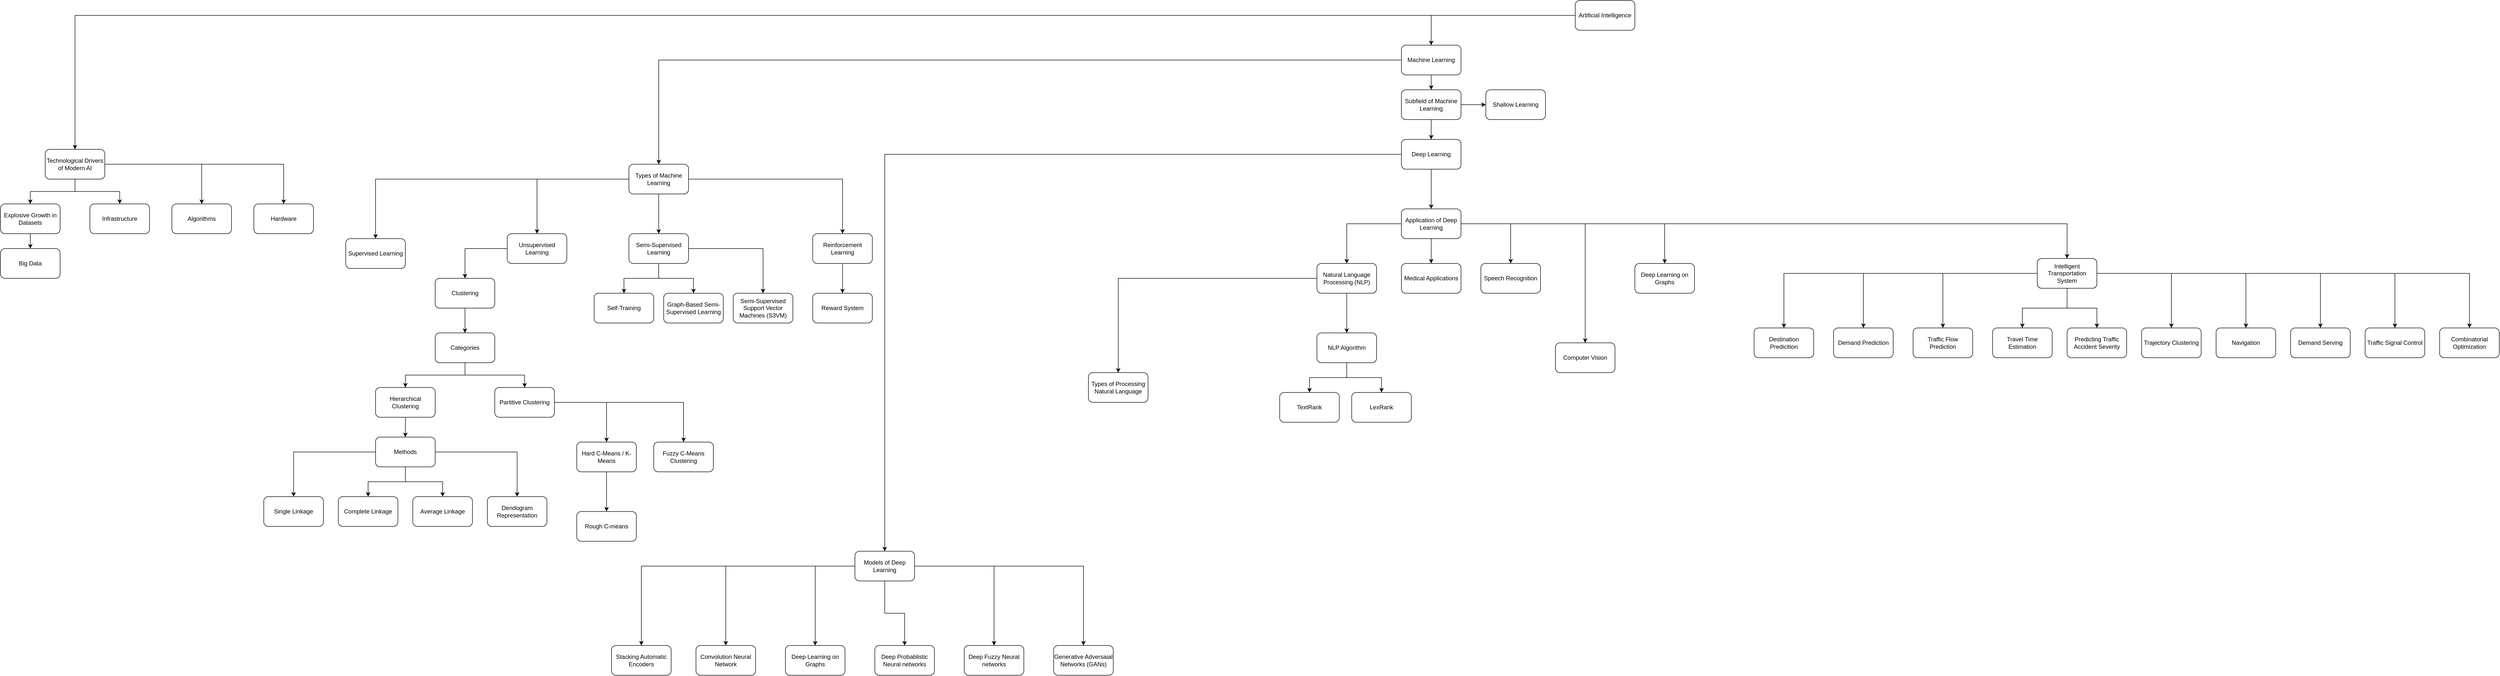 <mxfile version="18.2.0" type="github">
  <diagram id="kHwue4zSDv6rkRo7yAcD" name="Page-1">
    <mxGraphModel dx="4114" dy="752" grid="1" gridSize="10" guides="1" tooltips="1" connect="1" arrows="1" fold="1" page="1" pageScale="1" pageWidth="850" pageHeight="1100" math="0" shadow="0">
      <root>
        <mxCell id="0" />
        <mxCell id="1" parent="0" />
        <mxCell id="huiboyjthSdT7lwmt8Ed-3" value="" style="edgeStyle=orthogonalEdgeStyle;rounded=0;orthogonalLoop=1;jettySize=auto;html=1;startArrow=none;" parent="1" source="huiboyjthSdT7lwmt8Ed-80" target="huiboyjthSdT7lwmt8Ed-2" edge="1">
          <mxGeometry relative="1" as="geometry" />
        </mxCell>
        <mxCell id="huiboyjthSdT7lwmt8Ed-33" value="" style="edgeStyle=orthogonalEdgeStyle;rounded=0;orthogonalLoop=1;jettySize=auto;html=1;" parent="1" source="huiboyjthSdT7lwmt8Ed-1" target="huiboyjthSdT7lwmt8Ed-32" edge="1">
          <mxGeometry relative="1" as="geometry" />
        </mxCell>
        <mxCell id="huiboyjthSdT7lwmt8Ed-81" value="" style="edgeStyle=orthogonalEdgeStyle;rounded=0;orthogonalLoop=1;jettySize=auto;html=1;" parent="1" source="huiboyjthSdT7lwmt8Ed-1" target="huiboyjthSdT7lwmt8Ed-80" edge="1">
          <mxGeometry relative="1" as="geometry" />
        </mxCell>
        <mxCell id="huiboyjthSdT7lwmt8Ed-1" value="Artificial Intelligence" style="rounded=1;whiteSpace=wrap;html=1;treeFolding=1;" parent="1" vertex="1">
          <mxGeometry x="110" y="50" width="120" height="60" as="geometry" />
        </mxCell>
        <mxCell id="huiboyjthSdT7lwmt8Ed-5" value="" style="edgeStyle=orthogonalEdgeStyle;rounded=0;orthogonalLoop=1;jettySize=auto;html=1;" parent="1" source="huiboyjthSdT7lwmt8Ed-2" target="huiboyjthSdT7lwmt8Ed-4" edge="1">
          <mxGeometry relative="1" as="geometry" />
        </mxCell>
        <mxCell id="huiboyjthSdT7lwmt8Ed-12" style="edgeStyle=orthogonalEdgeStyle;rounded=0;orthogonalLoop=1;jettySize=auto;html=1;" parent="1" source="huiboyjthSdT7lwmt8Ed-2" target="huiboyjthSdT7lwmt8Ed-11" edge="1">
          <mxGeometry relative="1" as="geometry" />
        </mxCell>
        <mxCell id="huiboyjthSdT7lwmt8Ed-14" style="edgeStyle=orthogonalEdgeStyle;rounded=0;orthogonalLoop=1;jettySize=auto;html=1;" parent="1" source="huiboyjthSdT7lwmt8Ed-2" target="huiboyjthSdT7lwmt8Ed-13" edge="1">
          <mxGeometry relative="1" as="geometry" />
        </mxCell>
        <mxCell id="huiboyjthSdT7lwmt8Ed-16" style="edgeStyle=orthogonalEdgeStyle;rounded=0;orthogonalLoop=1;jettySize=auto;html=1;" parent="1" source="huiboyjthSdT7lwmt8Ed-2" target="huiboyjthSdT7lwmt8Ed-15" edge="1">
          <mxGeometry relative="1" as="geometry" />
        </mxCell>
        <mxCell id="huiboyjthSdT7lwmt8Ed-2" value="Types of Machine Learning" style="rounded=1;whiteSpace=wrap;html=1;treeFolding=1;" parent="1" vertex="1">
          <mxGeometry x="-1795" y="380" width="120" height="60" as="geometry" />
        </mxCell>
        <mxCell id="hZGsorOQkky-hUSpiF_T-110" value="" style="edgeStyle=orthogonalEdgeStyle;rounded=0;orthogonalLoop=1;jettySize=auto;html=1;exitX=0.5;exitY=1;exitDx=0;exitDy=0;" parent="1" source="huiboyjthSdT7lwmt8Ed-4" target="hZGsorOQkky-hUSpiF_T-109" edge="1" visible="0">
          <mxGeometry relative="1" as="geometry" />
        </mxCell>
        <mxCell id="hZGsorOQkky-hUSpiF_T-114" value="" style="edgeStyle=orthogonalEdgeStyle;rounded=0;orthogonalLoop=1;jettySize=auto;html=1;" parent="1" source="huiboyjthSdT7lwmt8Ed-4" target="hZGsorOQkky-hUSpiF_T-113" edge="1" visible="0">
          <mxGeometry relative="1" as="geometry" />
        </mxCell>
        <mxCell id="huiboyjthSdT7lwmt8Ed-4" value="Supervised Learning" style="whiteSpace=wrap;html=1;rounded=1;treeFolding=1;" parent="1" vertex="1" collapsed="1">
          <mxGeometry x="-2365" y="530" width="120" height="60" as="geometry" />
        </mxCell>
        <mxCell id="huiboyjthSdT7lwmt8Ed-23" style="edgeStyle=orthogonalEdgeStyle;rounded=0;orthogonalLoop=1;jettySize=auto;html=1;" parent="1" source="huiboyjthSdT7lwmt8Ed-11" target="huiboyjthSdT7lwmt8Ed-22" edge="1">
          <mxGeometry relative="1" as="geometry" />
        </mxCell>
        <mxCell id="huiboyjthSdT7lwmt8Ed-11" value="Unsupervised Learning" style="rounded=1;whiteSpace=wrap;html=1;treeFolding=1;" parent="1" vertex="1">
          <mxGeometry x="-2040" y="520" width="120" height="60" as="geometry" />
        </mxCell>
        <mxCell id="huiboyjthSdT7lwmt8Ed-25" style="edgeStyle=orthogonalEdgeStyle;rounded=0;orthogonalLoop=1;jettySize=auto;html=1;" parent="1" source="huiboyjthSdT7lwmt8Ed-13" target="huiboyjthSdT7lwmt8Ed-24" edge="1">
          <mxGeometry relative="1" as="geometry" />
        </mxCell>
        <mxCell id="huiboyjthSdT7lwmt8Ed-27" style="edgeStyle=orthogonalEdgeStyle;rounded=0;orthogonalLoop=1;jettySize=auto;html=1;" parent="1" source="huiboyjthSdT7lwmt8Ed-13" target="huiboyjthSdT7lwmt8Ed-26" edge="1">
          <mxGeometry relative="1" as="geometry" />
        </mxCell>
        <mxCell id="huiboyjthSdT7lwmt8Ed-29" style="edgeStyle=orthogonalEdgeStyle;rounded=0;orthogonalLoop=1;jettySize=auto;html=1;" parent="1" source="huiboyjthSdT7lwmt8Ed-13" target="huiboyjthSdT7lwmt8Ed-28" edge="1">
          <mxGeometry relative="1" as="geometry" />
        </mxCell>
        <mxCell id="huiboyjthSdT7lwmt8Ed-13" value="Semi-Supervised Learning" style="rounded=1;whiteSpace=wrap;html=1;treeFolding=1;" parent="1" vertex="1">
          <mxGeometry x="-1795" y="520" width="120" height="60" as="geometry" />
        </mxCell>
        <mxCell id="huiboyjthSdT7lwmt8Ed-31" style="edgeStyle=orthogonalEdgeStyle;rounded=0;orthogonalLoop=1;jettySize=auto;html=1;" parent="1" source="huiboyjthSdT7lwmt8Ed-15" target="huiboyjthSdT7lwmt8Ed-30" edge="1">
          <mxGeometry relative="1" as="geometry" />
        </mxCell>
        <mxCell id="huiboyjthSdT7lwmt8Ed-15" value="Reinforcement Learning" style="rounded=1;whiteSpace=wrap;html=1;treeFolding=1;" parent="1" vertex="1">
          <mxGeometry x="-1425" y="520" width="120" height="60" as="geometry" />
        </mxCell>
        <mxCell id="hZGsorOQkky-hUSpiF_T-108" value="" style="edgeStyle=orthogonalEdgeStyle;rounded=0;orthogonalLoop=1;jettySize=auto;html=1;" parent="1" source="huiboyjthSdT7lwmt8Ed-18" target="hZGsorOQkky-hUSpiF_T-107" edge="1" visible="0">
          <mxGeometry relative="1" as="geometry">
            <Array as="points">
              <mxPoint x="-2385" y="870" />
              <mxPoint x="-2160" y="870" />
            </Array>
          </mxGeometry>
        </mxCell>
        <mxCell id="hZGsorOQkky-hUSpiF_T-118" value="" style="edgeStyle=orthogonalEdgeStyle;rounded=0;orthogonalLoop=1;jettySize=auto;html=1;" parent="1" source="huiboyjthSdT7lwmt8Ed-18" target="hZGsorOQkky-hUSpiF_T-117" edge="1" visible="0">
          <mxGeometry relative="1" as="geometry" />
        </mxCell>
        <mxCell id="hZGsorOQkky-hUSpiF_T-150" style="edgeStyle=orthogonalEdgeStyle;rounded=0;orthogonalLoop=1;jettySize=auto;html=1;" parent="1" source="huiboyjthSdT7lwmt8Ed-18" target="hZGsorOQkky-hUSpiF_T-119" edge="1" visible="0">
          <mxGeometry relative="1" as="geometry" />
        </mxCell>
        <mxCell id="hZGsorOQkky-hUSpiF_T-152" value="" style="edgeStyle=orthogonalEdgeStyle;rounded=0;orthogonalLoop=1;jettySize=auto;html=1;" parent="1" source="huiboyjthSdT7lwmt8Ed-18" target="hZGsorOQkky-hUSpiF_T-151" edge="1" visible="0">
          <mxGeometry relative="1" as="geometry" />
        </mxCell>
        <mxCell id="huiboyjthSdT7lwmt8Ed-18" value="Classification" style="whiteSpace=wrap;html=1;rounded=1;treeFolding=1;" parent="1" vertex="1" visible="0">
          <mxGeometry x="-2445" y="740" width="120" height="60" as="geometry" />
        </mxCell>
        <mxCell id="hZGsorOQkky-hUSpiF_T-106" value="" style="edgeStyle=orthogonalEdgeStyle;rounded=0;orthogonalLoop=1;jettySize=auto;html=1;" parent="1" source="huiboyjthSdT7lwmt8Ed-20" target="hZGsorOQkky-hUSpiF_T-107" edge="1" visible="0">
          <mxGeometry relative="1" as="geometry">
            <mxPoint x="-2114.933" y="820" as="targetPoint" />
          </mxGeometry>
        </mxCell>
        <mxCell id="hZGsorOQkky-hUSpiF_T-146" value="" style="edgeStyle=orthogonalEdgeStyle;rounded=0;orthogonalLoop=1;jettySize=auto;html=1;" parent="1" source="huiboyjthSdT7lwmt8Ed-20" target="hZGsorOQkky-hUSpiF_T-145" edge="1" visible="0">
          <mxGeometry relative="1" as="geometry" />
        </mxCell>
        <mxCell id="hZGsorOQkky-hUSpiF_T-147" style="edgeStyle=orthogonalEdgeStyle;rounded=0;orthogonalLoop=1;jettySize=auto;html=1;" parent="1" source="huiboyjthSdT7lwmt8Ed-20" target="hZGsorOQkky-hUSpiF_T-117" edge="1" visible="0">
          <mxGeometry relative="1" as="geometry" />
        </mxCell>
        <mxCell id="hZGsorOQkky-hUSpiF_T-149" style="edgeStyle=orthogonalEdgeStyle;rounded=0;orthogonalLoop=1;jettySize=auto;html=1;entryX=0.5;entryY=0;entryDx=0;entryDy=0;" parent="1" source="huiboyjthSdT7lwmt8Ed-20" target="hZGsorOQkky-hUSpiF_T-119" edge="1" visible="0">
          <mxGeometry relative="1" as="geometry">
            <Array as="points">
              <mxPoint x="-2225" y="870" />
              <mxPoint x="-2460" y="870" />
            </Array>
          </mxGeometry>
        </mxCell>
        <mxCell id="huiboyjthSdT7lwmt8Ed-20" value="Regression" style="whiteSpace=wrap;html=1;rounded=1;treeFolding=1;" parent="1" vertex="1" visible="0">
          <mxGeometry x="-2285" y="740" width="120" height="60" as="geometry" />
        </mxCell>
        <mxCell id="hZGsorOQkky-hUSpiF_T-125" value="" style="edgeStyle=orthogonalEdgeStyle;rounded=0;orthogonalLoop=1;jettySize=auto;html=1;" parent="1" source="huiboyjthSdT7lwmt8Ed-22" target="hZGsorOQkky-hUSpiF_T-124" edge="1">
          <mxGeometry relative="1" as="geometry" />
        </mxCell>
        <mxCell id="huiboyjthSdT7lwmt8Ed-22" value="Clustering" style="rounded=1;whiteSpace=wrap;html=1;treeFolding=1;" parent="1" vertex="1">
          <mxGeometry x="-2185" y="610" width="120" height="60" as="geometry" />
        </mxCell>
        <mxCell id="huiboyjthSdT7lwmt8Ed-24" value="Self-Training" style="rounded=1;whiteSpace=wrap;html=1;treeFolding=1;" parent="1" vertex="1">
          <mxGeometry x="-1865" y="640" width="120" height="60" as="geometry" />
        </mxCell>
        <mxCell id="huiboyjthSdT7lwmt8Ed-26" value="Graph-Based Semi-Supervised Learning" style="rounded=1;whiteSpace=wrap;html=1;treeFolding=1;" parent="1" vertex="1">
          <mxGeometry x="-1725" y="640" width="120" height="60" as="geometry" />
        </mxCell>
        <mxCell id="huiboyjthSdT7lwmt8Ed-28" value="Semi-Supervised Support Vector Machines (S3VM)" style="rounded=1;whiteSpace=wrap;html=1;treeFolding=1;" parent="1" vertex="1">
          <mxGeometry x="-1585" y="640" width="120" height="60" as="geometry" />
        </mxCell>
        <mxCell id="huiboyjthSdT7lwmt8Ed-30" value="Reward System" style="rounded=1;whiteSpace=wrap;html=1;treeFolding=1;" parent="1" vertex="1">
          <mxGeometry x="-1425" y="640" width="120" height="60" as="geometry" />
        </mxCell>
        <mxCell id="huiboyjthSdT7lwmt8Ed-35" value="" style="edgeStyle=orthogonalEdgeStyle;rounded=0;orthogonalLoop=1;jettySize=auto;html=1;" parent="1" source="huiboyjthSdT7lwmt8Ed-32" target="huiboyjthSdT7lwmt8Ed-34" edge="1">
          <mxGeometry relative="1" as="geometry" />
        </mxCell>
        <mxCell id="huiboyjthSdT7lwmt8Ed-39" value="" style="edgeStyle=orthogonalEdgeStyle;rounded=0;orthogonalLoop=1;jettySize=auto;html=1;" parent="1" source="huiboyjthSdT7lwmt8Ed-32" target="huiboyjthSdT7lwmt8Ed-38" edge="1">
          <mxGeometry relative="1" as="geometry" />
        </mxCell>
        <mxCell id="huiboyjthSdT7lwmt8Ed-41" value="" style="edgeStyle=orthogonalEdgeStyle;rounded=0;orthogonalLoop=1;jettySize=auto;html=1;" parent="1" source="huiboyjthSdT7lwmt8Ed-32" target="huiboyjthSdT7lwmt8Ed-40" edge="1">
          <mxGeometry relative="1" as="geometry" />
        </mxCell>
        <mxCell id="huiboyjthSdT7lwmt8Ed-43" value="" style="edgeStyle=orthogonalEdgeStyle;rounded=0;orthogonalLoop=1;jettySize=auto;html=1;" parent="1" source="huiboyjthSdT7lwmt8Ed-32" target="huiboyjthSdT7lwmt8Ed-42" edge="1">
          <mxGeometry relative="1" as="geometry" />
        </mxCell>
        <mxCell id="huiboyjthSdT7lwmt8Ed-32" value="Technological Drivers of Modern AI" style="rounded=1;whiteSpace=wrap;html=1;treeFolding=1;" parent="1" vertex="1">
          <mxGeometry x="-2970" y="350" width="120" height="60" as="geometry" />
        </mxCell>
        <mxCell id="huiboyjthSdT7lwmt8Ed-37" value="" style="edgeStyle=orthogonalEdgeStyle;rounded=0;orthogonalLoop=1;jettySize=auto;html=1;" parent="1" source="huiboyjthSdT7lwmt8Ed-34" target="huiboyjthSdT7lwmt8Ed-36" edge="1">
          <mxGeometry relative="1" as="geometry" />
        </mxCell>
        <mxCell id="huiboyjthSdT7lwmt8Ed-34" value="Explosive Growth in Datasets" style="rounded=1;whiteSpace=wrap;html=1;treeFolding=1;" parent="1" vertex="1">
          <mxGeometry x="-3060" y="460" width="120" height="60" as="geometry" />
        </mxCell>
        <mxCell id="huiboyjthSdT7lwmt8Ed-36" value="Big Data" style="rounded=1;whiteSpace=wrap;html=1;treeFolding=1;" parent="1" vertex="1">
          <mxGeometry x="-3060" y="550" width="120" height="60" as="geometry" />
        </mxCell>
        <mxCell id="huiboyjthSdT7lwmt8Ed-38" value="Infrastructure" style="rounded=1;whiteSpace=wrap;html=1;treeFolding=1;" parent="1" vertex="1">
          <mxGeometry x="-2880" y="460" width="120" height="60" as="geometry" />
        </mxCell>
        <mxCell id="huiboyjthSdT7lwmt8Ed-40" value="Algorithms" style="rounded=1;whiteSpace=wrap;html=1;treeFolding=1;" parent="1" vertex="1">
          <mxGeometry x="-2715" y="460" width="120" height="60" as="geometry" />
        </mxCell>
        <mxCell id="huiboyjthSdT7lwmt8Ed-45" value="" style="edgeStyle=orthogonalEdgeStyle;rounded=0;orthogonalLoop=1;jettySize=auto;html=1;" parent="1" source="huiboyjthSdT7lwmt8Ed-42" target="huiboyjthSdT7lwmt8Ed-44" edge="1" visible="0">
          <mxGeometry relative="1" as="geometry" />
        </mxCell>
        <mxCell id="huiboyjthSdT7lwmt8Ed-42" value="Hardware" style="rounded=1;whiteSpace=wrap;html=1;treeFolding=1;" parent="1" vertex="1" collapsed="1">
          <mxGeometry x="-2550" y="460" width="120" height="60" as="geometry" />
        </mxCell>
        <mxCell id="huiboyjthSdT7lwmt8Ed-47" value="" style="edgeStyle=orthogonalEdgeStyle;rounded=0;orthogonalLoop=1;jettySize=auto;html=1;" parent="1" source="huiboyjthSdT7lwmt8Ed-44" target="huiboyjthSdT7lwmt8Ed-46" edge="1" visible="0">
          <mxGeometry relative="1" as="geometry" />
        </mxCell>
        <mxCell id="huiboyjthSdT7lwmt8Ed-44" value="GPU" style="rounded=1;whiteSpace=wrap;html=1;treeFolding=1;" parent="1" vertex="1" visible="0">
          <mxGeometry x="-2550" y="560" width="120" height="60" as="geometry" />
        </mxCell>
        <mxCell id="huiboyjthSdT7lwmt8Ed-51" style="edgeStyle=orthogonalEdgeStyle;rounded=0;orthogonalLoop=1;jettySize=auto;html=1;" parent="1" source="huiboyjthSdT7lwmt8Ed-46" target="huiboyjthSdT7lwmt8Ed-50" edge="1" visible="0">
          <mxGeometry relative="1" as="geometry" />
        </mxCell>
        <mxCell id="huiboyjthSdT7lwmt8Ed-46" value="Company" style="rounded=1;whiteSpace=wrap;html=1;treeFolding=1;" parent="1" vertex="1" visible="0">
          <mxGeometry x="-2700" y="650" width="120" height="60" as="geometry" />
        </mxCell>
        <mxCell id="huiboyjthSdT7lwmt8Ed-54" style="edgeStyle=orthogonalEdgeStyle;rounded=0;orthogonalLoop=1;jettySize=auto;html=1;" parent="1" source="huiboyjthSdT7lwmt8Ed-50" target="huiboyjthSdT7lwmt8Ed-53" edge="1" visible="0">
          <mxGeometry relative="1" as="geometry" />
        </mxCell>
        <mxCell id="huiboyjthSdT7lwmt8Ed-50" value="Nvidia" style="rounded=1;whiteSpace=wrap;html=1;treeFolding=1;" parent="1" vertex="1" visible="0">
          <mxGeometry x="-2700" y="760" width="120" height="60" as="geometry" />
        </mxCell>
        <mxCell id="huiboyjthSdT7lwmt8Ed-53" value="Invented Cuda" style="rounded=1;whiteSpace=wrap;html=1;treeFolding=1;" parent="1" vertex="1" visible="0">
          <mxGeometry x="-2700" y="860" width="120" height="60" as="geometry" />
        </mxCell>
        <mxCell id="huiboyjthSdT7lwmt8Ed-58" value="" style="edgeStyle=orthogonalEdgeStyle;rounded=0;orthogonalLoop=1;jettySize=auto;html=1;" parent="1" source="huiboyjthSdT7lwmt8Ed-55" target="huiboyjthSdT7lwmt8Ed-57" edge="1" visible="0">
          <mxGeometry relative="1" as="geometry" />
        </mxCell>
        <mxCell id="huiboyjthSdT7lwmt8Ed-60" value="" style="edgeStyle=orthogonalEdgeStyle;rounded=0;orthogonalLoop=1;jettySize=auto;html=1;" parent="1" source="huiboyjthSdT7lwmt8Ed-55" target="huiboyjthSdT7lwmt8Ed-59" edge="1" visible="0">
          <mxGeometry relative="1" as="geometry" />
        </mxCell>
        <mxCell id="huiboyjthSdT7lwmt8Ed-62" value="" style="edgeStyle=orthogonalEdgeStyle;rounded=0;orthogonalLoop=1;jettySize=auto;html=1;" parent="1" source="huiboyjthSdT7lwmt8Ed-55" target="huiboyjthSdT7lwmt8Ed-61" edge="1" visible="0">
          <mxGeometry relative="1" as="geometry" />
        </mxCell>
        <mxCell id="huiboyjthSdT7lwmt8Ed-64" value="" style="edgeStyle=orthogonalEdgeStyle;rounded=0;orthogonalLoop=1;jettySize=auto;html=1;" parent="1" source="huiboyjthSdT7lwmt8Ed-55" target="huiboyjthSdT7lwmt8Ed-63" edge="1" visible="0">
          <mxGeometry relative="1" as="geometry" />
        </mxCell>
        <mxCell id="huiboyjthSdT7lwmt8Ed-66" value="" style="edgeStyle=orthogonalEdgeStyle;rounded=0;orthogonalLoop=1;jettySize=auto;html=1;" parent="1" source="huiboyjthSdT7lwmt8Ed-55" target="huiboyjthSdT7lwmt8Ed-65" edge="1" visible="0">
          <mxGeometry relative="1" as="geometry" />
        </mxCell>
        <mxCell id="huiboyjthSdT7lwmt8Ed-68" value="" style="edgeStyle=orthogonalEdgeStyle;rounded=0;orthogonalLoop=1;jettySize=auto;html=1;" parent="1" source="huiboyjthSdT7lwmt8Ed-55" target="huiboyjthSdT7lwmt8Ed-67" edge="1" visible="0">
          <mxGeometry relative="1" as="geometry" />
        </mxCell>
        <mxCell id="huiboyjthSdT7lwmt8Ed-70" value="" style="edgeStyle=orthogonalEdgeStyle;rounded=0;orthogonalLoop=1;jettySize=auto;html=1;" parent="1" source="huiboyjthSdT7lwmt8Ed-55" target="huiboyjthSdT7lwmt8Ed-69" edge="1" visible="0">
          <mxGeometry relative="1" as="geometry" />
        </mxCell>
        <mxCell id="huiboyjthSdT7lwmt8Ed-55" value="Types of Processing Natural Language" style="rounded=1;whiteSpace=wrap;html=1;treeFolding=1;" parent="1" vertex="1" collapsed="1">
          <mxGeometry x="-870" y="800" width="120" height="60" as="geometry" />
        </mxCell>
        <mxCell id="huiboyjthSdT7lwmt8Ed-57" value="Grammatical and semantic analysis" style="rounded=1;whiteSpace=wrap;html=1;treeFolding=1;" parent="1" vertex="1" visible="0">
          <mxGeometry x="-940" y="910" width="120" height="60" as="geometry" />
        </mxCell>
        <mxCell id="huiboyjthSdT7lwmt8Ed-59" value="Information Extraction" style="rounded=1;whiteSpace=wrap;html=1;treeFolding=1;" parent="1" vertex="1" visible="0">
          <mxGeometry x="-800" y="910" width="120" height="60" as="geometry" />
        </mxCell>
        <mxCell id="huiboyjthSdT7lwmt8Ed-61" value="Text Mining" style="rounded=1;whiteSpace=wrap;html=1;treeFolding=1;" parent="1" vertex="1" visible="0">
          <mxGeometry x="-655" y="910" width="120" height="60" as="geometry" />
        </mxCell>
        <mxCell id="huiboyjthSdT7lwmt8Ed-63" value="Information Retrieval" style="rounded=1;whiteSpace=wrap;html=1;treeFolding=1;" parent="1" vertex="1" visible="0">
          <mxGeometry x="-1220" y="910" width="120" height="60" as="geometry" />
        </mxCell>
        <mxCell id="huiboyjthSdT7lwmt8Ed-65" value="Machine Translation" style="rounded=1;whiteSpace=wrap;html=1;treeFolding=1;" parent="1" vertex="1" visible="0">
          <mxGeometry x="-510" y="910" width="120" height="60" as="geometry" />
        </mxCell>
        <mxCell id="huiboyjthSdT7lwmt8Ed-67" value="The Question Answering System" style="rounded=1;whiteSpace=wrap;html=1;treeFolding=1;" parent="1" vertex="1" visible="0">
          <mxGeometry x="-1080" y="910" width="120" height="60" as="geometry" />
        </mxCell>
        <mxCell id="huiboyjthSdT7lwmt8Ed-69" value="DIalog System" style="rounded=1;whiteSpace=wrap;html=1;treeFolding=1;" parent="1" vertex="1" visible="0">
          <mxGeometry x="-360" y="910" width="120" height="60" as="geometry" />
        </mxCell>
        <mxCell id="huiboyjthSdT7lwmt8Ed-73" style="edgeStyle=orthogonalEdgeStyle;rounded=0;orthogonalLoop=1;jettySize=auto;html=1;" parent="1" source="huiboyjthSdT7lwmt8Ed-71" target="huiboyjthSdT7lwmt8Ed-55" edge="1">
          <mxGeometry relative="1" as="geometry" />
        </mxCell>
        <mxCell id="hZGsorOQkky-hUSpiF_T-51" style="edgeStyle=orthogonalEdgeStyle;rounded=0;orthogonalLoop=1;jettySize=auto;html=1;exitX=1;exitY=0.5;exitDx=0;exitDy=0;" parent="1" source="hZGsorOQkky-hUSpiF_T-42" target="huiboyjthSdT7lwmt8Ed-78" edge="1">
          <mxGeometry relative="1" as="geometry" />
        </mxCell>
        <mxCell id="RmtGe4P8zqra45ZczLmj-2" value="" style="edgeStyle=orthogonalEdgeStyle;rounded=0;orthogonalLoop=1;jettySize=auto;html=1;" edge="1" parent="1" source="huiboyjthSdT7lwmt8Ed-71" target="RmtGe4P8zqra45ZczLmj-1">
          <mxGeometry relative="1" as="geometry" />
        </mxCell>
        <mxCell id="huiboyjthSdT7lwmt8Ed-71" value="Natural Language Processing (NLP)" style="rounded=1;whiteSpace=wrap;html=1;treeFolding=1;" parent="1" vertex="1">
          <mxGeometry x="-410" y="580" width="120" height="60" as="geometry" />
        </mxCell>
        <mxCell id="huiboyjthSdT7lwmt8Ed-96" style="edgeStyle=orthogonalEdgeStyle;rounded=0;orthogonalLoop=1;jettySize=auto;html=1;entryX=0.5;entryY=0;entryDx=0;entryDy=0;" parent="1" source="huiboyjthSdT7lwmt8Ed-78" target="huiboyjthSdT7lwmt8Ed-90" edge="1" visible="0">
          <mxGeometry relative="1" as="geometry" />
        </mxCell>
        <mxCell id="huiboyjthSdT7lwmt8Ed-103" value="" style="edgeStyle=orthogonalEdgeStyle;rounded=0;orthogonalLoop=1;jettySize=auto;html=1;" parent="1" source="huiboyjthSdT7lwmt8Ed-78" target="huiboyjthSdT7lwmt8Ed-102" edge="1" visible="0">
          <mxGeometry relative="1" as="geometry" />
        </mxCell>
        <mxCell id="huiboyjthSdT7lwmt8Ed-78" value="Computer Vision" style="rounded=1;whiteSpace=wrap;html=1;treeFolding=1;" parent="1" vertex="1" collapsed="1">
          <mxGeometry x="70" y="740" width="120" height="60" as="geometry" />
        </mxCell>
        <mxCell id="huiboyjthSdT7lwmt8Ed-98" value="" style="edgeStyle=orthogonalEdgeStyle;rounded=0;orthogonalLoop=1;jettySize=auto;html=1;" parent="1" source="huiboyjthSdT7lwmt8Ed-80" target="huiboyjthSdT7lwmt8Ed-97" edge="1">
          <mxGeometry relative="1" as="geometry" />
        </mxCell>
        <mxCell id="huiboyjthSdT7lwmt8Ed-80" value="Machine Learning" style="rounded=1;whiteSpace=wrap;html=1;treeFolding=1;" parent="1" vertex="1">
          <mxGeometry x="-240" y="140" width="120" height="60" as="geometry" />
        </mxCell>
        <mxCell id="huiboyjthSdT7lwmt8Ed-82" value="" style="edgeStyle=orthogonalEdgeStyle;rounded=0;orthogonalLoop=1;jettySize=auto;html=1;endArrow=none;" parent="1" source="huiboyjthSdT7lwmt8Ed-1" target="huiboyjthSdT7lwmt8Ed-80" edge="1">
          <mxGeometry relative="1" as="geometry">
            <mxPoint x="390" y="80.067" as="sourcePoint" />
            <mxPoint x="50.067" y="250" as="targetPoint" />
          </mxGeometry>
        </mxCell>
        <mxCell id="hZGsorOQkky-hUSpiF_T-10" value="" style="edgeStyle=orthogonalEdgeStyle;rounded=0;orthogonalLoop=1;jettySize=auto;html=1;" parent="1" source="huiboyjthSdT7lwmt8Ed-88" target="hZGsorOQkky-hUSpiF_T-9" edge="1">
          <mxGeometry relative="1" as="geometry" />
        </mxCell>
        <mxCell id="hZGsorOQkky-hUSpiF_T-43" value="" style="edgeStyle=orthogonalEdgeStyle;rounded=0;orthogonalLoop=1;jettySize=auto;html=1;" parent="1" source="huiboyjthSdT7lwmt8Ed-88" target="hZGsorOQkky-hUSpiF_T-42" edge="1">
          <mxGeometry relative="1" as="geometry" />
        </mxCell>
        <mxCell id="huiboyjthSdT7lwmt8Ed-88" value="Deep Learning" style="rounded=1;whiteSpace=wrap;html=1;treeFolding=1;" parent="1" vertex="1">
          <mxGeometry x="-240" y="330" width="120" height="60" as="geometry" />
        </mxCell>
        <mxCell id="huiboyjthSdT7lwmt8Ed-93" value="" style="edgeStyle=orthogonalEdgeStyle;rounded=0;orthogonalLoop=1;jettySize=auto;html=1;" parent="1" source="huiboyjthSdT7lwmt8Ed-90" target="huiboyjthSdT7lwmt8Ed-92" edge="1" visible="0">
          <mxGeometry relative="1" as="geometry" />
        </mxCell>
        <mxCell id="huiboyjthSdT7lwmt8Ed-95" value="" style="edgeStyle=orthogonalEdgeStyle;rounded=0;orthogonalLoop=1;jettySize=auto;html=1;" parent="1" source="huiboyjthSdT7lwmt8Ed-90" target="huiboyjthSdT7lwmt8Ed-94" edge="1" visible="0">
          <mxGeometry relative="1" as="geometry" />
        </mxCell>
        <mxCell id="hZGsorOQkky-hUSpiF_T-53" value="" style="edgeStyle=orthogonalEdgeStyle;rounded=0;orthogonalLoop=1;jettySize=auto;html=1;" parent="1" source="huiboyjthSdT7lwmt8Ed-90" target="hZGsorOQkky-hUSpiF_T-52" edge="1" visible="0">
          <mxGeometry relative="1" as="geometry" />
        </mxCell>
        <mxCell id="hZGsorOQkky-hUSpiF_T-55" value="" style="edgeStyle=orthogonalEdgeStyle;rounded=0;orthogonalLoop=1;jettySize=auto;html=1;" parent="1" source="huiboyjthSdT7lwmt8Ed-90" target="hZGsorOQkky-hUSpiF_T-54" edge="1" visible="0">
          <mxGeometry relative="1" as="geometry" />
        </mxCell>
        <mxCell id="hZGsorOQkky-hUSpiF_T-57" value="" style="edgeStyle=orthogonalEdgeStyle;rounded=0;orthogonalLoop=1;jettySize=auto;html=1;" parent="1" source="huiboyjthSdT7lwmt8Ed-90" target="hZGsorOQkky-hUSpiF_T-56" edge="1" visible="0">
          <mxGeometry relative="1" as="geometry" />
        </mxCell>
        <mxCell id="hZGsorOQkky-hUSpiF_T-59" value="" style="edgeStyle=orthogonalEdgeStyle;rounded=0;orthogonalLoop=1;jettySize=auto;html=1;" parent="1" source="huiboyjthSdT7lwmt8Ed-90" target="hZGsorOQkky-hUSpiF_T-58" edge="1" visible="0">
          <mxGeometry relative="1" as="geometry" />
        </mxCell>
        <mxCell id="hZGsorOQkky-hUSpiF_T-61" value="" style="edgeStyle=orthogonalEdgeStyle;rounded=0;orthogonalLoop=1;jettySize=auto;html=1;" parent="1" source="huiboyjthSdT7lwmt8Ed-90" target="hZGsorOQkky-hUSpiF_T-60" edge="1" visible="0">
          <mxGeometry relative="1" as="geometry" />
        </mxCell>
        <mxCell id="huiboyjthSdT7lwmt8Ed-90" value="The uses of Computing Vision" style="rounded=1;whiteSpace=wrap;html=1;treeFolding=1;" parent="1" vertex="1" visible="0">
          <mxGeometry x="280" y="860" width="120" height="60" as="geometry" />
        </mxCell>
        <mxCell id="huiboyjthSdT7lwmt8Ed-92" value="Facial Recognition" style="rounded=1;whiteSpace=wrap;html=1;treeFolding=1;" parent="1" vertex="1" visible="0">
          <mxGeometry x="200" y="990" width="120" height="60" as="geometry" />
        </mxCell>
        <mxCell id="huiboyjthSdT7lwmt8Ed-94" value="Image Recognition" style="rounded=1;whiteSpace=wrap;html=1;treeFolding=1;" parent="1" vertex="1" visible="0">
          <mxGeometry x="360" y="990" width="120" height="60" as="geometry" />
        </mxCell>
        <mxCell id="huiboyjthSdT7lwmt8Ed-99" style="edgeStyle=orthogonalEdgeStyle;rounded=0;orthogonalLoop=1;jettySize=auto;html=1;" parent="1" source="huiboyjthSdT7lwmt8Ed-97" target="huiboyjthSdT7lwmt8Ed-88" edge="1">
          <mxGeometry relative="1" as="geometry" />
        </mxCell>
        <mxCell id="hZGsorOQkky-hUSpiF_T-4" value="" style="edgeStyle=orthogonalEdgeStyle;rounded=0;orthogonalLoop=1;jettySize=auto;html=1;" parent="1" source="huiboyjthSdT7lwmt8Ed-97" target="hZGsorOQkky-hUSpiF_T-3" edge="1">
          <mxGeometry relative="1" as="geometry" />
        </mxCell>
        <mxCell id="huiboyjthSdT7lwmt8Ed-97" value="Subfield of Machine Learning" style="rounded=1;whiteSpace=wrap;html=1;treeFolding=1;" parent="1" vertex="1">
          <mxGeometry x="-240" y="230" width="120" height="60" as="geometry" />
        </mxCell>
        <mxCell id="huiboyjthSdT7lwmt8Ed-105" value="" style="edgeStyle=orthogonalEdgeStyle;rounded=0;orthogonalLoop=1;jettySize=auto;html=1;" parent="1" source="huiboyjthSdT7lwmt8Ed-102" target="huiboyjthSdT7lwmt8Ed-104" edge="1" visible="0">
          <mxGeometry relative="1" as="geometry" />
        </mxCell>
        <mxCell id="huiboyjthSdT7lwmt8Ed-107" value="" style="edgeStyle=orthogonalEdgeStyle;rounded=0;orthogonalLoop=1;jettySize=auto;html=1;" parent="1" source="huiboyjthSdT7lwmt8Ed-102" target="huiboyjthSdT7lwmt8Ed-106" edge="1" visible="0">
          <mxGeometry relative="1" as="geometry" />
        </mxCell>
        <mxCell id="huiboyjthSdT7lwmt8Ed-102" value="To analyze and process visual information and data" style="rounded=1;whiteSpace=wrap;html=1;treeFolding=1;" parent="1" vertex="1" visible="0">
          <mxGeometry x="-60" y="880" width="120" height="60" as="geometry" />
        </mxCell>
        <mxCell id="huiboyjthSdT7lwmt8Ed-110" style="edgeStyle=orthogonalEdgeStyle;rounded=0;orthogonalLoop=1;jettySize=auto;html=1;entryX=0.5;entryY=0;entryDx=0;entryDy=0;" parent="1" source="huiboyjthSdT7lwmt8Ed-104" target="huiboyjthSdT7lwmt8Ed-108" edge="1" visible="0">
          <mxGeometry relative="1" as="geometry" />
        </mxCell>
        <mxCell id="huiboyjthSdT7lwmt8Ed-104" value="Software" style="rounded=1;whiteSpace=wrap;html=1;treeFolding=1;" parent="1" vertex="1" visible="0">
          <mxGeometry x="-145" y="1000" width="120" height="60" as="geometry" />
        </mxCell>
        <mxCell id="huiboyjthSdT7lwmt8Ed-109" value="" style="edgeStyle=orthogonalEdgeStyle;rounded=0;orthogonalLoop=1;jettySize=auto;html=1;" parent="1" source="huiboyjthSdT7lwmt8Ed-106" target="huiboyjthSdT7lwmt8Ed-108" edge="1" visible="0">
          <mxGeometry relative="1" as="geometry" />
        </mxCell>
        <mxCell id="huiboyjthSdT7lwmt8Ed-106" value="Hardware" style="rounded=1;whiteSpace=wrap;html=1;treeFolding=1;" parent="1" vertex="1" visible="0">
          <mxGeometry x="25" y="1000" width="120" height="60" as="geometry" />
        </mxCell>
        <mxCell id="huiboyjthSdT7lwmt8Ed-112" value="" style="edgeStyle=orthogonalEdgeStyle;rounded=0;orthogonalLoop=1;jettySize=auto;html=1;" parent="1" source="huiboyjthSdT7lwmt8Ed-108" target="huiboyjthSdT7lwmt8Ed-111" edge="1" visible="0">
          <mxGeometry relative="1" as="geometry" />
        </mxCell>
        <mxCell id="huiboyjthSdT7lwmt8Ed-114" value="" style="edgeStyle=orthogonalEdgeStyle;rounded=0;orthogonalLoop=1;jettySize=auto;html=1;" parent="1" source="huiboyjthSdT7lwmt8Ed-108" target="huiboyjthSdT7lwmt8Ed-113" edge="1" visible="0">
          <mxGeometry relative="1" as="geometry" />
        </mxCell>
        <mxCell id="huiboyjthSdT7lwmt8Ed-116" value="" style="edgeStyle=orthogonalEdgeStyle;rounded=0;orthogonalLoop=1;jettySize=auto;html=1;" parent="1" source="huiboyjthSdT7lwmt8Ed-108" target="huiboyjthSdT7lwmt8Ed-115" edge="1" visible="0">
          <mxGeometry relative="1" as="geometry" />
        </mxCell>
        <mxCell id="huiboyjthSdT7lwmt8Ed-118" value="" style="edgeStyle=orthogonalEdgeStyle;rounded=0;orthogonalLoop=1;jettySize=auto;html=1;" parent="1" source="huiboyjthSdT7lwmt8Ed-108" target="huiboyjthSdT7lwmt8Ed-117" edge="1" visible="0">
          <mxGeometry relative="1" as="geometry" />
        </mxCell>
        <mxCell id="huiboyjthSdT7lwmt8Ed-120" value="" style="edgeStyle=orthogonalEdgeStyle;rounded=0;orthogonalLoop=1;jettySize=auto;html=1;" parent="1" source="huiboyjthSdT7lwmt8Ed-108" target="huiboyjthSdT7lwmt8Ed-119" edge="1" visible="0">
          <mxGeometry relative="1" as="geometry" />
        </mxCell>
        <mxCell id="huiboyjthSdT7lwmt8Ed-122" value="" style="edgeStyle=orthogonalEdgeStyle;rounded=0;orthogonalLoop=1;jettySize=auto;html=1;" parent="1" source="huiboyjthSdT7lwmt8Ed-108" target="huiboyjthSdT7lwmt8Ed-121" edge="1" visible="0">
          <mxGeometry relative="1" as="geometry" />
        </mxCell>
        <mxCell id="huiboyjthSdT7lwmt8Ed-108" value="Including" style="rounded=1;whiteSpace=wrap;html=1;treeFolding=1;" parent="1" vertex="1" visible="0">
          <mxGeometry x="-65" y="1140" width="120" height="60" as="geometry" />
        </mxCell>
        <mxCell id="huiboyjthSdT7lwmt8Ed-111" value="Process of Acquiring" style="rounded=1;whiteSpace=wrap;html=1;treeFolding=1;" parent="1" vertex="1" collapsed="1" visible="0">
          <mxGeometry x="-220" y="1270" width="120" height="60" as="geometry" />
        </mxCell>
        <mxCell id="huiboyjthSdT7lwmt8Ed-113" value="Transmitting" style="rounded=1;whiteSpace=wrap;html=1;treeFolding=1;" parent="1" vertex="1" collapsed="1" visible="0">
          <mxGeometry x="-65" y="1270" width="120" height="60" as="geometry" />
        </mxCell>
        <mxCell id="huiboyjthSdT7lwmt8Ed-115" value="Processing" style="rounded=1;whiteSpace=wrap;html=1;treeFolding=1;" parent="1" vertex="1" collapsed="1" visible="0">
          <mxGeometry x="90" y="1270" width="120" height="60" as="geometry" />
        </mxCell>
        <mxCell id="huiboyjthSdT7lwmt8Ed-117" value="Screening" style="rounded=1;whiteSpace=wrap;html=1;treeFolding=1;" parent="1" vertex="1" collapsed="1" visible="0">
          <mxGeometry x="250" y="1270" width="120" height="60" as="geometry" />
        </mxCell>
        <mxCell id="huiboyjthSdT7lwmt8Ed-119" value="Storing" style="rounded=1;whiteSpace=wrap;html=1;treeFolding=1;" parent="1" vertex="1" collapsed="1" visible="0">
          <mxGeometry x="-380" y="1270" width="120" height="60" as="geometry" />
        </mxCell>
        <mxCell id="huiboyjthSdT7lwmt8Ed-121" value="Understanding Visual Information" style="rounded=1;whiteSpace=wrap;html=1;treeFolding=1;" parent="1" vertex="1" collapsed="1" visible="0">
          <mxGeometry x="400" y="1270" width="120" height="60" as="geometry" />
        </mxCell>
        <mxCell id="hZGsorOQkky-hUSpiF_T-3" value="Shallow Learning" style="rounded=1;whiteSpace=wrap;html=1;treeFolding=1;" parent="1" vertex="1">
          <mxGeometry x="-70" y="230" width="120" height="60" as="geometry" />
        </mxCell>
        <mxCell id="hZGsorOQkky-hUSpiF_T-12" value="" style="edgeStyle=orthogonalEdgeStyle;rounded=0;orthogonalLoop=1;jettySize=auto;html=1;" parent="1" source="hZGsorOQkky-hUSpiF_T-9" target="hZGsorOQkky-hUSpiF_T-11" edge="1">
          <mxGeometry relative="1" as="geometry" />
        </mxCell>
        <mxCell id="hZGsorOQkky-hUSpiF_T-25" value="" style="edgeStyle=orthogonalEdgeStyle;rounded=0;orthogonalLoop=1;jettySize=auto;html=1;" parent="1" source="hZGsorOQkky-hUSpiF_T-9" target="hZGsorOQkky-hUSpiF_T-24" edge="1">
          <mxGeometry relative="1" as="geometry" />
        </mxCell>
        <mxCell id="hZGsorOQkky-hUSpiF_T-27" value="" style="edgeStyle=orthogonalEdgeStyle;rounded=0;orthogonalLoop=1;jettySize=auto;html=1;" parent="1" source="hZGsorOQkky-hUSpiF_T-32" target="hZGsorOQkky-hUSpiF_T-26" edge="1" visible="0">
          <mxGeometry relative="1" as="geometry" />
        </mxCell>
        <mxCell id="hZGsorOQkky-hUSpiF_T-33" value="" style="edgeStyle=orthogonalEdgeStyle;rounded=0;orthogonalLoop=1;jettySize=auto;html=1;" parent="1" source="hZGsorOQkky-hUSpiF_T-9" target="hZGsorOQkky-hUSpiF_T-32" edge="1">
          <mxGeometry relative="1" as="geometry" />
        </mxCell>
        <mxCell id="hZGsorOQkky-hUSpiF_T-37" value="" style="edgeStyle=orthogonalEdgeStyle;rounded=0;orthogonalLoop=1;jettySize=auto;html=1;" parent="1" source="hZGsorOQkky-hUSpiF_T-9" target="hZGsorOQkky-hUSpiF_T-36" edge="1">
          <mxGeometry relative="1" as="geometry" />
        </mxCell>
        <mxCell id="hZGsorOQkky-hUSpiF_T-39" value="" style="edgeStyle=orthogonalEdgeStyle;rounded=0;orthogonalLoop=1;jettySize=auto;html=1;" parent="1" source="hZGsorOQkky-hUSpiF_T-9" target="hZGsorOQkky-hUSpiF_T-38" edge="1">
          <mxGeometry relative="1" as="geometry" />
        </mxCell>
        <mxCell id="hZGsorOQkky-hUSpiF_T-41" value="" style="edgeStyle=orthogonalEdgeStyle;rounded=0;orthogonalLoop=1;jettySize=auto;html=1;" parent="1" source="hZGsorOQkky-hUSpiF_T-9" target="hZGsorOQkky-hUSpiF_T-40" edge="1">
          <mxGeometry relative="1" as="geometry" />
        </mxCell>
        <mxCell id="hZGsorOQkky-hUSpiF_T-9" value="Models of Deep Learning" style="rounded=1;whiteSpace=wrap;html=1;treeFolding=1;" parent="1" vertex="1">
          <mxGeometry x="-1340" y="1160" width="120" height="60" as="geometry" />
        </mxCell>
        <mxCell id="hZGsorOQkky-hUSpiF_T-14" value="" style="edgeStyle=orthogonalEdgeStyle;rounded=0;orthogonalLoop=1;jettySize=auto;html=1;" parent="1" source="hZGsorOQkky-hUSpiF_T-11" target="hZGsorOQkky-hUSpiF_T-13" edge="1" visible="0">
          <mxGeometry relative="1" as="geometry" />
        </mxCell>
        <mxCell id="hZGsorOQkky-hUSpiF_T-16" value="" style="edgeStyle=orthogonalEdgeStyle;rounded=0;orthogonalLoop=1;jettySize=auto;html=1;" parent="1" source="hZGsorOQkky-hUSpiF_T-11" target="hZGsorOQkky-hUSpiF_T-15" edge="1" visible="0">
          <mxGeometry relative="1" as="geometry" />
        </mxCell>
        <mxCell id="hZGsorOQkky-hUSpiF_T-18" value="" style="edgeStyle=orthogonalEdgeStyle;rounded=0;orthogonalLoop=1;jettySize=auto;html=1;" parent="1" source="hZGsorOQkky-hUSpiF_T-11" target="hZGsorOQkky-hUSpiF_T-17" edge="1" visible="0">
          <mxGeometry relative="1" as="geometry" />
        </mxCell>
        <mxCell id="hZGsorOQkky-hUSpiF_T-20" value="" style="edgeStyle=orthogonalEdgeStyle;rounded=0;orthogonalLoop=1;jettySize=auto;html=1;" parent="1" source="hZGsorOQkky-hUSpiF_T-11" target="hZGsorOQkky-hUSpiF_T-19" edge="1" visible="0">
          <mxGeometry relative="1" as="geometry" />
        </mxCell>
        <mxCell id="hZGsorOQkky-hUSpiF_T-22" value="" style="edgeStyle=orthogonalEdgeStyle;rounded=0;orthogonalLoop=1;jettySize=auto;html=1;" parent="1" source="hZGsorOQkky-hUSpiF_T-11" target="hZGsorOQkky-hUSpiF_T-21" edge="1" visible="0">
          <mxGeometry relative="1" as="geometry" />
        </mxCell>
        <mxCell id="hZGsorOQkky-hUSpiF_T-11" value="Stacking Automatic Encoders" style="rounded=1;whiteSpace=wrap;html=1;treeFolding=1;" parent="1" vertex="1" collapsed="1">
          <mxGeometry x="-1830" y="1350" width="120" height="60" as="geometry" />
        </mxCell>
        <mxCell id="hZGsorOQkky-hUSpiF_T-13" value="Automatic Encoders" style="rounded=1;whiteSpace=wrap;html=1;treeFolding=1;" parent="1" vertex="1" visible="0">
          <mxGeometry x="-2150" y="1490" width="120" height="60" as="geometry" />
        </mxCell>
        <mxCell id="hZGsorOQkky-hUSpiF_T-15" value="Stacking Automatic Encoders" style="rounded=1;whiteSpace=wrap;html=1;treeFolding=1;" parent="1" vertex="1" visible="0">
          <mxGeometry x="-1990" y="1490" width="120" height="60" as="geometry" />
        </mxCell>
        <mxCell id="hZGsorOQkky-hUSpiF_T-17" value="Restricted Boltzmann Machine" style="rounded=1;whiteSpace=wrap;html=1;treeFolding=1;" parent="1" vertex="1" visible="0">
          <mxGeometry x="-1830" y="1490" width="120" height="60" as="geometry" />
        </mxCell>
        <mxCell id="hZGsorOQkky-hUSpiF_T-19" value="Deep Belief Network" style="rounded=1;whiteSpace=wrap;html=1;treeFolding=1;" parent="1" vertex="1" visible="0">
          <mxGeometry x="-1680" y="1490" width="120" height="60" as="geometry" />
        </mxCell>
        <mxCell id="hZGsorOQkky-hUSpiF_T-21" value="Deep Boltzmann Machine" style="rounded=1;whiteSpace=wrap;html=1;treeFolding=1;" parent="1" vertex="1" visible="0">
          <mxGeometry x="-1530" y="1490" width="120" height="60" as="geometry" />
        </mxCell>
        <mxCell id="hZGsorOQkky-hUSpiF_T-24" value="Convolution Neural Network" style="rounded=1;whiteSpace=wrap;html=1;treeFolding=1;" parent="1" vertex="1">
          <mxGeometry x="-1660" y="1350" width="120" height="60" as="geometry" />
        </mxCell>
        <mxCell id="hZGsorOQkky-hUSpiF_T-26" value="Graph Neural Networks" style="rounded=1;whiteSpace=wrap;html=1;treeFolding=1;" parent="1" vertex="1" visible="0">
          <mxGeometry x="-1550" y="1490" width="120" height="60" as="geometry" />
        </mxCell>
        <mxCell id="hZGsorOQkky-hUSpiF_T-35" value="" style="edgeStyle=orthogonalEdgeStyle;rounded=0;orthogonalLoop=1;jettySize=auto;html=1;" parent="1" source="hZGsorOQkky-hUSpiF_T-32" target="hZGsorOQkky-hUSpiF_T-34" edge="1" visible="0">
          <mxGeometry relative="1" as="geometry" />
        </mxCell>
        <mxCell id="hZGsorOQkky-hUSpiF_T-32" value="Deep Learning on Graphs" style="rounded=1;whiteSpace=wrap;html=1;treeFolding=1;" parent="1" vertex="1" collapsed="1">
          <mxGeometry x="-1480" y="1350" width="120" height="60" as="geometry" />
        </mxCell>
        <mxCell id="hZGsorOQkky-hUSpiF_T-34" value="Graph Convolutional Networks" style="rounded=1;whiteSpace=wrap;html=1;treeFolding=1;" parent="1" vertex="1" visible="0">
          <mxGeometry x="-1410" y="1490" width="120" height="60" as="geometry" />
        </mxCell>
        <mxCell id="hZGsorOQkky-hUSpiF_T-36" value="Deep Probablistic Neural networks" style="rounded=1;whiteSpace=wrap;html=1;treeFolding=1;" parent="1" vertex="1">
          <mxGeometry x="-1300" y="1350" width="120" height="60" as="geometry" />
        </mxCell>
        <mxCell id="hZGsorOQkky-hUSpiF_T-38" value="Deep Fuzzy Neural networks" style="rounded=1;whiteSpace=wrap;html=1;treeFolding=1;" parent="1" vertex="1">
          <mxGeometry x="-1120" y="1350" width="120" height="60" as="geometry" />
        </mxCell>
        <mxCell id="hZGsorOQkky-hUSpiF_T-40" value="Generative Adversaial Networks (GANs)" style="rounded=1;whiteSpace=wrap;html=1;treeFolding=1;" parent="1" vertex="1">
          <mxGeometry x="-940" y="1350" width="120" height="60" as="geometry" />
        </mxCell>
        <mxCell id="hZGsorOQkky-hUSpiF_T-46" style="edgeStyle=orthogonalEdgeStyle;rounded=0;orthogonalLoop=1;jettySize=auto;html=1;entryX=0.5;entryY=0;entryDx=0;entryDy=0;" parent="1" source="hZGsorOQkky-hUSpiF_T-42" target="huiboyjthSdT7lwmt8Ed-71" edge="1">
          <mxGeometry relative="1" as="geometry" />
        </mxCell>
        <mxCell id="hZGsorOQkky-hUSpiF_T-64" style="edgeStyle=orthogonalEdgeStyle;rounded=0;orthogonalLoop=1;jettySize=auto;html=1;entryX=0.5;entryY=0;entryDx=0;entryDy=0;" parent="1" source="hZGsorOQkky-hUSpiF_T-42" target="hZGsorOQkky-hUSpiF_T-62" edge="1">
          <mxGeometry relative="1" as="geometry" />
        </mxCell>
        <mxCell id="hZGsorOQkky-hUSpiF_T-65" style="edgeStyle=orthogonalEdgeStyle;rounded=0;orthogonalLoop=1;jettySize=auto;html=1;" parent="1" source="hZGsorOQkky-hUSpiF_T-42" target="hZGsorOQkky-hUSpiF_T-49" edge="1">
          <mxGeometry relative="1" as="geometry" />
        </mxCell>
        <mxCell id="hZGsorOQkky-hUSpiF_T-68" value="" style="edgeStyle=orthogonalEdgeStyle;rounded=0;orthogonalLoop=1;jettySize=auto;html=1;" parent="1" source="hZGsorOQkky-hUSpiF_T-42" target="hZGsorOQkky-hUSpiF_T-67" edge="1">
          <mxGeometry relative="1" as="geometry" />
        </mxCell>
        <mxCell id="hZGsorOQkky-hUSpiF_T-70" value="" style="edgeStyle=orthogonalEdgeStyle;rounded=0;orthogonalLoop=1;jettySize=auto;html=1;" parent="1" source="hZGsorOQkky-hUSpiF_T-42" target="hZGsorOQkky-hUSpiF_T-69" edge="1">
          <mxGeometry relative="1" as="geometry" />
        </mxCell>
        <mxCell id="hZGsorOQkky-hUSpiF_T-42" value="Application of Deep Learning" style="rounded=1;whiteSpace=wrap;html=1;treeFolding=1;" parent="1" vertex="1">
          <mxGeometry x="-240" y="470" width="120" height="60" as="geometry" />
        </mxCell>
        <mxCell id="hZGsorOQkky-hUSpiF_T-49" value="Medical Applications" style="rounded=1;whiteSpace=wrap;html=1;treeFolding=1;" parent="1" vertex="1" collapsed="1">
          <mxGeometry x="-240" y="580" width="120" height="60" as="geometry" />
        </mxCell>
        <mxCell id="hZGsorOQkky-hUSpiF_T-52" value="Image Segmentation" style="rounded=1;whiteSpace=wrap;html=1;treeFolding=1;" parent="1" vertex="1" visible="0">
          <mxGeometry x="520" y="990" width="120" height="60" as="geometry" />
        </mxCell>
        <mxCell id="hZGsorOQkky-hUSpiF_T-54" value="Object Detection" style="rounded=1;whiteSpace=wrap;html=1;treeFolding=1;" parent="1" vertex="1" visible="0">
          <mxGeometry x="680" y="990" width="120" height="60" as="geometry" />
        </mxCell>
        <mxCell id="hZGsorOQkky-hUSpiF_T-56" value="Image Semantic Segmentation" style="rounded=1;whiteSpace=wrap;html=1;treeFolding=1;" parent="1" vertex="1" visible="0">
          <mxGeometry x="840" y="990" width="120" height="60" as="geometry" />
        </mxCell>
        <mxCell id="hZGsorOQkky-hUSpiF_T-58" value="Video Object Segmentation" style="rounded=1;whiteSpace=wrap;html=1;treeFolding=1;" parent="1" vertex="1" visible="0">
          <mxGeometry x="1000" y="990" width="120" height="60" as="geometry" />
        </mxCell>
        <mxCell id="hZGsorOQkky-hUSpiF_T-60" value="Background / Foreground Separation" style="rounded=1;whiteSpace=wrap;html=1;treeFolding=1;" parent="1" vertex="1" visible="0">
          <mxGeometry x="1160" y="990" width="120" height="60" as="geometry" />
        </mxCell>
        <mxCell id="hZGsorOQkky-hUSpiF_T-62" value="Speech Recognition" style="rounded=1;whiteSpace=wrap;html=1;treeFolding=1;" parent="1" vertex="1">
          <mxGeometry x="-80" y="580" width="120" height="60" as="geometry" />
        </mxCell>
        <mxCell id="hZGsorOQkky-hUSpiF_T-67" value="Deep Learning on Graphs" style="rounded=1;whiteSpace=wrap;html=1;treeFolding=1;" parent="1" vertex="1">
          <mxGeometry x="230" y="580" width="120" height="60" as="geometry" />
        </mxCell>
        <mxCell id="hZGsorOQkky-hUSpiF_T-72" value="" style="edgeStyle=orthogonalEdgeStyle;rounded=0;orthogonalLoop=1;jettySize=auto;html=1;" parent="1" source="hZGsorOQkky-hUSpiF_T-69" target="hZGsorOQkky-hUSpiF_T-71" edge="1">
          <mxGeometry relative="1" as="geometry" />
        </mxCell>
        <mxCell id="hZGsorOQkky-hUSpiF_T-76" value="" style="edgeStyle=orthogonalEdgeStyle;rounded=0;orthogonalLoop=1;jettySize=auto;html=1;" parent="1" source="hZGsorOQkky-hUSpiF_T-69" target="hZGsorOQkky-hUSpiF_T-75" edge="1">
          <mxGeometry relative="1" as="geometry" />
        </mxCell>
        <mxCell id="hZGsorOQkky-hUSpiF_T-89" value="" style="edgeStyle=orthogonalEdgeStyle;rounded=0;orthogonalLoop=1;jettySize=auto;html=1;" parent="1" source="hZGsorOQkky-hUSpiF_T-69" target="hZGsorOQkky-hUSpiF_T-88" edge="1">
          <mxGeometry relative="1" as="geometry" />
        </mxCell>
        <mxCell id="hZGsorOQkky-hUSpiF_T-91" value="" style="edgeStyle=orthogonalEdgeStyle;rounded=0;orthogonalLoop=1;jettySize=auto;html=1;" parent="1" source="hZGsorOQkky-hUSpiF_T-69" target="hZGsorOQkky-hUSpiF_T-90" edge="1">
          <mxGeometry relative="1" as="geometry" />
        </mxCell>
        <mxCell id="hZGsorOQkky-hUSpiF_T-93" value="" style="edgeStyle=orthogonalEdgeStyle;rounded=0;orthogonalLoop=1;jettySize=auto;html=1;" parent="1" source="hZGsorOQkky-hUSpiF_T-69" target="hZGsorOQkky-hUSpiF_T-92" edge="1">
          <mxGeometry relative="1" as="geometry" />
        </mxCell>
        <mxCell id="hZGsorOQkky-hUSpiF_T-95" value="" style="edgeStyle=orthogonalEdgeStyle;rounded=0;orthogonalLoop=1;jettySize=auto;html=1;" parent="1" source="hZGsorOQkky-hUSpiF_T-69" target="hZGsorOQkky-hUSpiF_T-94" edge="1">
          <mxGeometry relative="1" as="geometry" />
        </mxCell>
        <mxCell id="hZGsorOQkky-hUSpiF_T-97" value="" style="edgeStyle=orthogonalEdgeStyle;rounded=0;orthogonalLoop=1;jettySize=auto;html=1;" parent="1" source="hZGsorOQkky-hUSpiF_T-69" target="hZGsorOQkky-hUSpiF_T-96" edge="1">
          <mxGeometry relative="1" as="geometry" />
        </mxCell>
        <mxCell id="hZGsorOQkky-hUSpiF_T-99" value="" style="edgeStyle=orthogonalEdgeStyle;rounded=0;orthogonalLoop=1;jettySize=auto;html=1;" parent="1" source="hZGsorOQkky-hUSpiF_T-69" target="hZGsorOQkky-hUSpiF_T-98" edge="1">
          <mxGeometry relative="1" as="geometry" />
        </mxCell>
        <mxCell id="hZGsorOQkky-hUSpiF_T-69" value="Intelligent Transportation System" style="rounded=1;whiteSpace=wrap;html=1;treeFolding=1;" parent="1" vertex="1">
          <mxGeometry x="1040" y="570" width="120" height="60" as="geometry" />
        </mxCell>
        <mxCell id="hZGsorOQkky-hUSpiF_T-84" style="edgeStyle=orthogonalEdgeStyle;rounded=0;orthogonalLoop=1;jettySize=auto;html=1;" parent="1" source="hZGsorOQkky-hUSpiF_T-71" target="hZGsorOQkky-hUSpiF_T-73" edge="1" visible="0">
          <mxGeometry relative="1" as="geometry" />
        </mxCell>
        <mxCell id="hZGsorOQkky-hUSpiF_T-85" style="edgeStyle=orthogonalEdgeStyle;rounded=0;orthogonalLoop=1;jettySize=auto;html=1;" parent="1" source="hZGsorOQkky-hUSpiF_T-71" target="hZGsorOQkky-hUSpiF_T-77" edge="1" visible="0">
          <mxGeometry relative="1" as="geometry" />
        </mxCell>
        <mxCell id="hZGsorOQkky-hUSpiF_T-71" value="Destination Predicition" style="rounded=1;whiteSpace=wrap;html=1;treeFolding=1;" parent="1" vertex="1" collapsed="1">
          <mxGeometry x="470" y="710" width="120" height="60" as="geometry" />
        </mxCell>
        <mxCell id="hZGsorOQkky-hUSpiF_T-73" value="Trajectory Prefix" style="rounded=1;whiteSpace=wrap;html=1;treeFolding=1;" parent="1" vertex="1" visible="0">
          <mxGeometry x="400" y="860" width="120" height="60" as="geometry" />
        </mxCell>
        <mxCell id="hZGsorOQkky-hUSpiF_T-75" value="Demand Prediction" style="rounded=1;whiteSpace=wrap;html=1;treeFolding=1;" parent="1" vertex="1">
          <mxGeometry x="630" y="710" width="120" height="60" as="geometry" />
        </mxCell>
        <mxCell id="hZGsorOQkky-hUSpiF_T-77" value="Next Steps" style="rounded=1;whiteSpace=wrap;html=1;treeFolding=1;" parent="1" vertex="1" visible="0">
          <mxGeometry x="540" y="860" width="120" height="60" as="geometry" />
        </mxCell>
        <mxCell id="hZGsorOQkky-hUSpiF_T-88" value="Traffic Flow Prediction" style="rounded=1;whiteSpace=wrap;html=1;treeFolding=1;" parent="1" vertex="1">
          <mxGeometry x="790" y="710" width="120" height="60" as="geometry" />
        </mxCell>
        <mxCell id="hZGsorOQkky-hUSpiF_T-90" value="Travel Time Estimation" style="rounded=1;whiteSpace=wrap;html=1;treeFolding=1;" parent="1" vertex="1">
          <mxGeometry x="950" y="710" width="120" height="60" as="geometry" />
        </mxCell>
        <mxCell id="hZGsorOQkky-hUSpiF_T-92" value="Predicting Traffic Accident Severity" style="rounded=1;whiteSpace=wrap;html=1;treeFolding=1;" parent="1" vertex="1">
          <mxGeometry x="1100" y="710" width="120" height="60" as="geometry" />
        </mxCell>
        <mxCell id="hZGsorOQkky-hUSpiF_T-94" value="Trajectory Clustering" style="rounded=1;whiteSpace=wrap;html=1;treeFolding=1;" parent="1" vertex="1">
          <mxGeometry x="1250" y="710" width="120" height="60" as="geometry" />
        </mxCell>
        <mxCell id="hZGsorOQkky-hUSpiF_T-96" value="Navigation" style="rounded=1;whiteSpace=wrap;html=1;treeFolding=1;" parent="1" vertex="1">
          <mxGeometry x="1400" y="710" width="120" height="60" as="geometry" />
        </mxCell>
        <mxCell id="hZGsorOQkky-hUSpiF_T-98" value="Demand Serving" style="rounded=1;whiteSpace=wrap;html=1;treeFolding=1;" parent="1" vertex="1">
          <mxGeometry x="1550" y="710" width="120" height="60" as="geometry" />
        </mxCell>
        <mxCell id="hZGsorOQkky-hUSpiF_T-102" value="" style="edgeStyle=orthogonalEdgeStyle;rounded=0;orthogonalLoop=1;jettySize=auto;html=1;" parent="1" source="hZGsorOQkky-hUSpiF_T-100" target="hZGsorOQkky-hUSpiF_T-101" edge="1">
          <mxGeometry relative="1" as="geometry" />
        </mxCell>
        <mxCell id="hZGsorOQkky-hUSpiF_T-104" value="" style="edgeStyle=orthogonalEdgeStyle;rounded=0;orthogonalLoop=1;jettySize=auto;html=1;" parent="1" source="hZGsorOQkky-hUSpiF_T-100" target="hZGsorOQkky-hUSpiF_T-103" edge="1">
          <mxGeometry relative="1" as="geometry" />
        </mxCell>
        <mxCell id="hZGsorOQkky-hUSpiF_T-100" value="Intelligent Transportation System" style="rounded=1;whiteSpace=wrap;html=1;treeFolding=1;" parent="1" vertex="1">
          <mxGeometry x="1040" y="570" width="120" height="60" as="geometry" />
        </mxCell>
        <mxCell id="hZGsorOQkky-hUSpiF_T-101" value="Traffic Signal Control" style="rounded=1;whiteSpace=wrap;html=1;treeFolding=1;" parent="1" vertex="1">
          <mxGeometry x="1700" y="710" width="120" height="60" as="geometry" />
        </mxCell>
        <mxCell id="hZGsorOQkky-hUSpiF_T-103" value="Combinatorial Optimization" style="rounded=1;whiteSpace=wrap;html=1;treeFolding=1;" parent="1" vertex="1">
          <mxGeometry x="1850" y="710" width="120" height="60" as="geometry" />
        </mxCell>
        <mxCell id="hZGsorOQkky-hUSpiF_T-107" value="Support Vector Machine (SVM)" style="whiteSpace=wrap;html=1;rounded=1;treeFolding=1;" parent="1" vertex="1" visible="0">
          <mxGeometry x="-2220" y="940" width="120" height="60" as="geometry" />
        </mxCell>
        <mxCell id="hZGsorOQkky-hUSpiF_T-112" style="edgeStyle=orthogonalEdgeStyle;rounded=0;orthogonalLoop=1;jettySize=auto;html=1;" parent="1" source="hZGsorOQkky-hUSpiF_T-109" target="huiboyjthSdT7lwmt8Ed-18" edge="1" visible="0">
          <mxGeometry relative="1" as="geometry" />
        </mxCell>
        <mxCell id="hZGsorOQkky-hUSpiF_T-109" value="Discrete Values" style="whiteSpace=wrap;html=1;rounded=1;treeFolding=1;" parent="1" vertex="1" visible="0">
          <mxGeometry x="-2445" y="650" width="120" height="60" as="geometry" />
        </mxCell>
        <mxCell id="hZGsorOQkky-hUSpiF_T-116" style="edgeStyle=orthogonalEdgeStyle;rounded=0;orthogonalLoop=1;jettySize=auto;html=1;" parent="1" source="hZGsorOQkky-hUSpiF_T-113" target="huiboyjthSdT7lwmt8Ed-20" edge="1" visible="0">
          <mxGeometry relative="1" as="geometry" />
        </mxCell>
        <mxCell id="hZGsorOQkky-hUSpiF_T-113" value="Continous Values" style="whiteSpace=wrap;html=1;rounded=1;treeFolding=1;" parent="1" vertex="1" visible="0">
          <mxGeometry x="-2285" y="650" width="120" height="60" as="geometry" />
        </mxCell>
        <mxCell id="hZGsorOQkky-hUSpiF_T-117" value="Decision Tree" style="whiteSpace=wrap;html=1;rounded=1;treeFolding=1;" parent="1" vertex="1" visible="0">
          <mxGeometry x="-2365" y="940" width="120" height="60" as="geometry" />
        </mxCell>
        <mxCell id="hZGsorOQkky-hUSpiF_T-119" value="Random Forest" style="whiteSpace=wrap;html=1;rounded=1;treeFolding=1;" parent="1" vertex="1" visible="0">
          <mxGeometry x="-2520" y="940" width="120" height="60" as="geometry" />
        </mxCell>
        <mxCell id="hZGsorOQkky-hUSpiF_T-130" value="" style="edgeStyle=orthogonalEdgeStyle;rounded=0;orthogonalLoop=1;jettySize=auto;html=1;" parent="1" source="hZGsorOQkky-hUSpiF_T-122" target="hZGsorOQkky-hUSpiF_T-129" edge="1">
          <mxGeometry relative="1" as="geometry" />
        </mxCell>
        <mxCell id="hZGsorOQkky-hUSpiF_T-122" value="Hierarchical Clustering" style="rounded=1;whiteSpace=wrap;html=1;treeFolding=1;" parent="1" vertex="1">
          <mxGeometry x="-2305" y="830" width="120" height="60" as="geometry" />
        </mxCell>
        <mxCell id="hZGsorOQkky-hUSpiF_T-126" style="edgeStyle=orthogonalEdgeStyle;rounded=0;orthogonalLoop=1;jettySize=auto;html=1;" parent="1" source="hZGsorOQkky-hUSpiF_T-124" target="hZGsorOQkky-hUSpiF_T-122" edge="1">
          <mxGeometry relative="1" as="geometry" />
        </mxCell>
        <mxCell id="hZGsorOQkky-hUSpiF_T-128" value="" style="edgeStyle=orthogonalEdgeStyle;rounded=0;orthogonalLoop=1;jettySize=auto;html=1;" parent="1" source="hZGsorOQkky-hUSpiF_T-124" target="hZGsorOQkky-hUSpiF_T-127" edge="1">
          <mxGeometry relative="1" as="geometry" />
        </mxCell>
        <mxCell id="hZGsorOQkky-hUSpiF_T-124" value="Categories" style="rounded=1;whiteSpace=wrap;html=1;treeFolding=1;" parent="1" vertex="1">
          <mxGeometry x="-2185" y="720" width="120" height="60" as="geometry" />
        </mxCell>
        <mxCell id="hZGsorOQkky-hUSpiF_T-140" value="" style="edgeStyle=orthogonalEdgeStyle;rounded=0;orthogonalLoop=1;jettySize=auto;html=1;" parent="1" source="hZGsorOQkky-hUSpiF_T-127" target="hZGsorOQkky-hUSpiF_T-139" edge="1">
          <mxGeometry relative="1" as="geometry" />
        </mxCell>
        <mxCell id="hZGsorOQkky-hUSpiF_T-144" value="" style="edgeStyle=orthogonalEdgeStyle;rounded=0;orthogonalLoop=1;jettySize=auto;html=1;" parent="1" source="hZGsorOQkky-hUSpiF_T-127" target="hZGsorOQkky-hUSpiF_T-143" edge="1">
          <mxGeometry relative="1" as="geometry" />
        </mxCell>
        <mxCell id="hZGsorOQkky-hUSpiF_T-127" value="Partitive Clustering" style="rounded=1;whiteSpace=wrap;html=1;treeFolding=1;" parent="1" vertex="1">
          <mxGeometry x="-2065" y="830" width="120" height="60" as="geometry" />
        </mxCell>
        <mxCell id="hZGsorOQkky-hUSpiF_T-132" value="" style="edgeStyle=orthogonalEdgeStyle;rounded=0;orthogonalLoop=1;jettySize=auto;html=1;" parent="1" source="hZGsorOQkky-hUSpiF_T-129" target="hZGsorOQkky-hUSpiF_T-131" edge="1">
          <mxGeometry relative="1" as="geometry" />
        </mxCell>
        <mxCell id="hZGsorOQkky-hUSpiF_T-134" value="" style="edgeStyle=orthogonalEdgeStyle;rounded=0;orthogonalLoop=1;jettySize=auto;html=1;" parent="1" source="hZGsorOQkky-hUSpiF_T-129" target="hZGsorOQkky-hUSpiF_T-133" edge="1">
          <mxGeometry relative="1" as="geometry" />
        </mxCell>
        <mxCell id="hZGsorOQkky-hUSpiF_T-136" value="" style="edgeStyle=orthogonalEdgeStyle;rounded=0;orthogonalLoop=1;jettySize=auto;html=1;" parent="1" source="hZGsorOQkky-hUSpiF_T-129" target="hZGsorOQkky-hUSpiF_T-135" edge="1">
          <mxGeometry relative="1" as="geometry" />
        </mxCell>
        <mxCell id="hZGsorOQkky-hUSpiF_T-138" value="" style="edgeStyle=orthogonalEdgeStyle;rounded=0;orthogonalLoop=1;jettySize=auto;html=1;" parent="1" source="hZGsorOQkky-hUSpiF_T-129" target="hZGsorOQkky-hUSpiF_T-137" edge="1">
          <mxGeometry relative="1" as="geometry" />
        </mxCell>
        <mxCell id="hZGsorOQkky-hUSpiF_T-129" value="Methods" style="rounded=1;whiteSpace=wrap;html=1;treeFolding=1;" parent="1" vertex="1">
          <mxGeometry x="-2305" y="930" width="120" height="60" as="geometry" />
        </mxCell>
        <mxCell id="hZGsorOQkky-hUSpiF_T-131" value="Single Linkage" style="rounded=1;whiteSpace=wrap;html=1;treeFolding=1;" parent="1" vertex="1">
          <mxGeometry x="-2530" y="1050" width="120" height="60" as="geometry" />
        </mxCell>
        <mxCell id="hZGsorOQkky-hUSpiF_T-133" value="Complete Linkage" style="rounded=1;whiteSpace=wrap;html=1;treeFolding=1;" parent="1" vertex="1">
          <mxGeometry x="-2380" y="1050" width="120" height="60" as="geometry" />
        </mxCell>
        <mxCell id="hZGsorOQkky-hUSpiF_T-135" value="Average Linkage" style="rounded=1;whiteSpace=wrap;html=1;treeFolding=1;" parent="1" vertex="1">
          <mxGeometry x="-2230" y="1050" width="120" height="60" as="geometry" />
        </mxCell>
        <mxCell id="hZGsorOQkky-hUSpiF_T-137" value="Dendogram Representation" style="rounded=1;whiteSpace=wrap;html=1;treeFolding=1;" parent="1" vertex="1">
          <mxGeometry x="-2080" y="1050" width="120" height="60" as="geometry" />
        </mxCell>
        <mxCell id="hZGsorOQkky-hUSpiF_T-142" value="" style="edgeStyle=orthogonalEdgeStyle;rounded=0;orthogonalLoop=1;jettySize=auto;html=1;" parent="1" source="hZGsorOQkky-hUSpiF_T-139" target="hZGsorOQkky-hUSpiF_T-141" edge="1">
          <mxGeometry relative="1" as="geometry" />
        </mxCell>
        <mxCell id="hZGsorOQkky-hUSpiF_T-139" value="Hard C-Means / K-Means" style="rounded=1;whiteSpace=wrap;html=1;treeFolding=1;" parent="1" vertex="1">
          <mxGeometry x="-1900" y="940" width="120" height="60" as="geometry" />
        </mxCell>
        <mxCell id="hZGsorOQkky-hUSpiF_T-141" value="Rough C-means" style="rounded=1;whiteSpace=wrap;html=1;treeFolding=1;" parent="1" vertex="1">
          <mxGeometry x="-1900" y="1080" width="120" height="60" as="geometry" />
        </mxCell>
        <mxCell id="hZGsorOQkky-hUSpiF_T-143" value="Fuzzy C-Means Clustering" style="rounded=1;whiteSpace=wrap;html=1;treeFolding=1;" parent="1" vertex="1">
          <mxGeometry x="-1745" y="940" width="120" height="60" as="geometry" />
        </mxCell>
        <mxCell id="hZGsorOQkky-hUSpiF_T-145" value="Linear Regression" style="whiteSpace=wrap;html=1;rounded=1;treeFolding=1;" parent="1" vertex="1" visible="0">
          <mxGeometry x="-1985" y="820" width="120" height="60" as="geometry" />
        </mxCell>
        <mxCell id="hZGsorOQkky-hUSpiF_T-151" value="K Nearest Neighbor (KNN)" style="whiteSpace=wrap;html=1;rounded=1;treeFolding=1;" parent="1" vertex="1" visible="0">
          <mxGeometry x="-2690" y="740" width="120" height="60" as="geometry" />
        </mxCell>
        <mxCell id="RmtGe4P8zqra45ZczLmj-4" value="" style="edgeStyle=orthogonalEdgeStyle;rounded=0;orthogonalLoop=1;jettySize=auto;html=1;" edge="1" parent="1" source="RmtGe4P8zqra45ZczLmj-1" target="RmtGe4P8zqra45ZczLmj-3">
          <mxGeometry relative="1" as="geometry" />
        </mxCell>
        <mxCell id="RmtGe4P8zqra45ZczLmj-6" value="" style="edgeStyle=orthogonalEdgeStyle;rounded=0;orthogonalLoop=1;jettySize=auto;html=1;" edge="1" parent="1" source="RmtGe4P8zqra45ZczLmj-1" target="RmtGe4P8zqra45ZczLmj-5">
          <mxGeometry relative="1" as="geometry" />
        </mxCell>
        <mxCell id="RmtGe4P8zqra45ZczLmj-1" value="NLP Algorithm" style="rounded=1;whiteSpace=wrap;html=1;treeFolding=1;" vertex="1" parent="1">
          <mxGeometry x="-410" y="720" width="120" height="60" as="geometry" />
        </mxCell>
        <mxCell id="RmtGe4P8zqra45ZczLmj-3" value="TextRank" style="rounded=1;whiteSpace=wrap;html=1;treeFolding=1;" vertex="1" parent="1">
          <mxGeometry x="-485" y="840" width="120" height="60" as="geometry" />
        </mxCell>
        <mxCell id="RmtGe4P8zqra45ZczLmj-5" value="LexRank" style="rounded=1;whiteSpace=wrap;html=1;treeFolding=1;" vertex="1" parent="1">
          <mxGeometry x="-340" y="840" width="120" height="60" as="geometry" />
        </mxCell>
      </root>
    </mxGraphModel>
  </diagram>
</mxfile>
